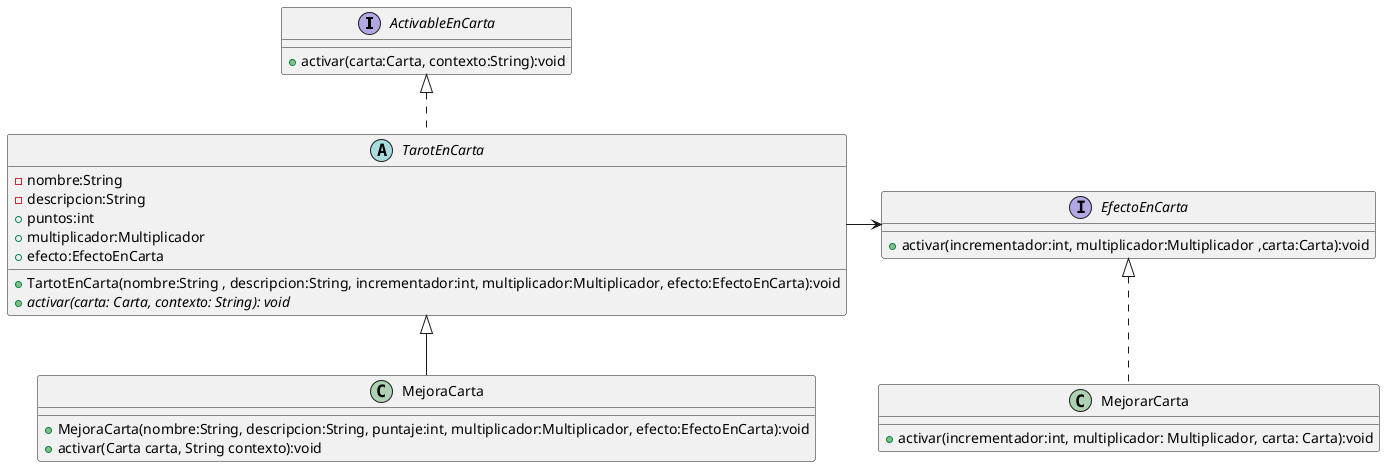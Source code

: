 @startuml
'https://plantuml.com/class-diagram

interface ActivableEnCarta{
+activar(carta:Carta, contexto:String):void
}

 abstract class TarotEnCarta implements ActivableEnCarta{
 -nombre:String
 -descripcion:String
 +puntos:int
 +multiplicador:Multiplicador
 +efecto:EfectoEnCarta
 +TartotEnCarta(nombre:String , descripcion:String, incrementador:int, multiplicador:Multiplicador, efecto:EfectoEnCarta):void
 +{abstract}activar(carta: Carta, contexto: String): void
 }

class MejoraCarta extends TarotEnCarta{
+MejoraCarta(nombre:String, descripcion:String, puntaje:int, multiplicador:Multiplicador, efecto:EfectoEnCarta):void
+activar(Carta carta, String contexto):void
}

interface EfectoEnCarta{
+activar(incrementador:int, multiplicador:Multiplicador ,carta:Carta):void
}

class MejorarCarta implements EfectoEnCarta{
+activar(incrementador:int, multiplicador: Multiplicador, carta: Carta):void
}

TarotEnCarta -> EfectoEnCarta

@enduml